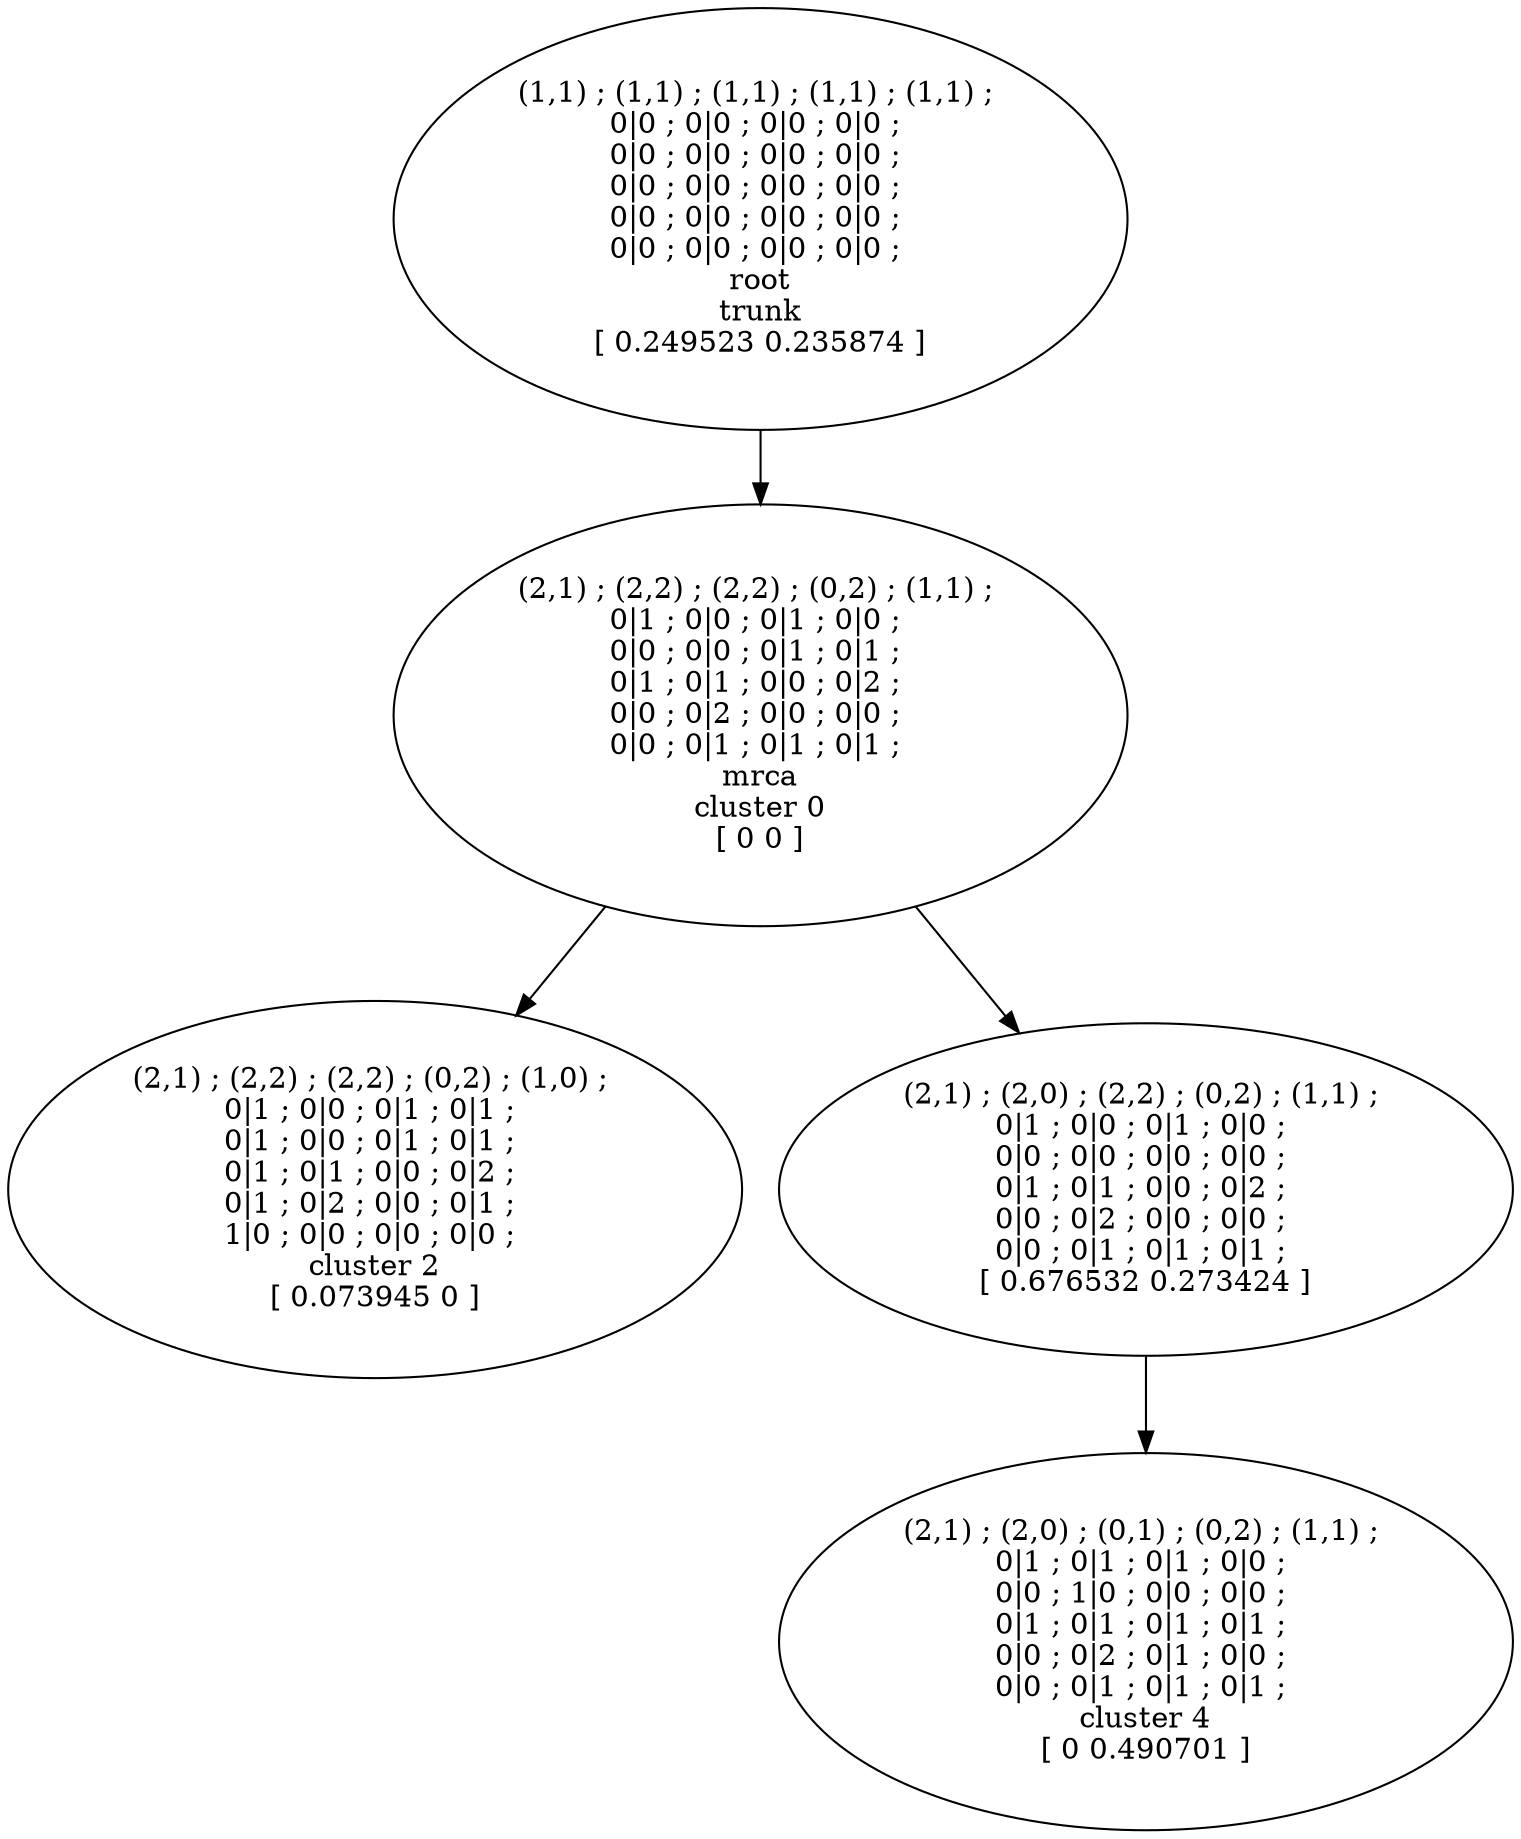 digraph T {
	7 [label="(2,1) ; (2,2) ; (2,2) ; (0,2) ; (1,1) ; \n0|1 ; 0|0 ; 0|1 ; 0|0 ; \n0|0 ; 0|0 ; 0|1 ; 0|1 ; \n0|1 ; 0|1 ; 0|0 ; 0|2 ; \n0|0 ; 0|2 ; 0|0 ; 0|0 ; \n0|0 ; 0|1 ; 0|1 ; 0|1 ; \nmrca\ncluster 0\n[ 0 0 ]"]
	6 [label="(2,1) ; (2,2) ; (2,2) ; (0,2) ; (1,0) ; \n0|1 ; 0|0 ; 0|1 ; 0|1 ; \n0|1 ; 0|0 ; 0|1 ; 0|1 ; \n0|1 ; 0|1 ; 0|0 ; 0|2 ; \n0|1 ; 0|2 ; 0|0 ; 0|1 ; \n1|0 ; 0|0 ; 0|0 ; 0|0 ; \ncluster 2\n[ 0.073945 0 ]"]
	3 [label="(2,1) ; (2,0) ; (2,2) ; (0,2) ; (1,1) ; \n0|1 ; 0|0 ; 0|1 ; 0|0 ; \n0|0 ; 0|0 ; 0|0 ; 0|0 ; \n0|1 ; 0|1 ; 0|0 ; 0|2 ; \n0|0 ; 0|2 ; 0|0 ; 0|0 ; \n0|0 ; 0|1 ; 0|1 ; 0|1 ; \n[ 0.676532 0.273424 ]"]
	2 [label="(2,1) ; (2,0) ; (0,1) ; (0,2) ; (1,1) ; \n0|1 ; 0|1 ; 0|1 ; 0|0 ; \n0|0 ; 1|0 ; 0|0 ; 0|0 ; \n0|1 ; 0|1 ; 0|1 ; 0|1 ; \n0|0 ; 0|2 ; 0|1 ; 0|0 ; \n0|0 ; 0|1 ; 0|1 ; 0|1 ; \ncluster 4\n[ 0 0.490701 ]"]
	0 [label="(1,1) ; (1,1) ; (1,1) ; (1,1) ; (1,1) ; \n0|0 ; 0|0 ; 0|0 ; 0|0 ; \n0|0 ; 0|0 ; 0|0 ; 0|0 ; \n0|0 ; 0|0 ; 0|0 ; 0|0 ; \n0|0 ; 0|0 ; 0|0 ; 0|0 ; \n0|0 ; 0|0 ; 0|0 ; 0|0 ; \nroot\ntrunk\n[ 0.249523 0.235874 ]"]
7 -> 6
7 -> 3
3 -> 2
0 -> 7
}
